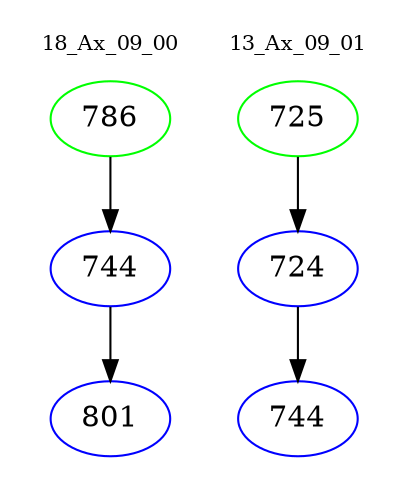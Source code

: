 digraph{
subgraph cluster_0 {
color = white
label = "18_Ax_09_00";
fontsize=10;
T0_786 [label="786", color="green"]
T0_786 -> T0_744 [color="black"]
T0_744 [label="744", color="blue"]
T0_744 -> T0_801 [color="black"]
T0_801 [label="801", color="blue"]
}
subgraph cluster_1 {
color = white
label = "13_Ax_09_01";
fontsize=10;
T1_725 [label="725", color="green"]
T1_725 -> T1_724 [color="black"]
T1_724 [label="724", color="blue"]
T1_724 -> T1_744 [color="black"]
T1_744 [label="744", color="blue"]
}
}
